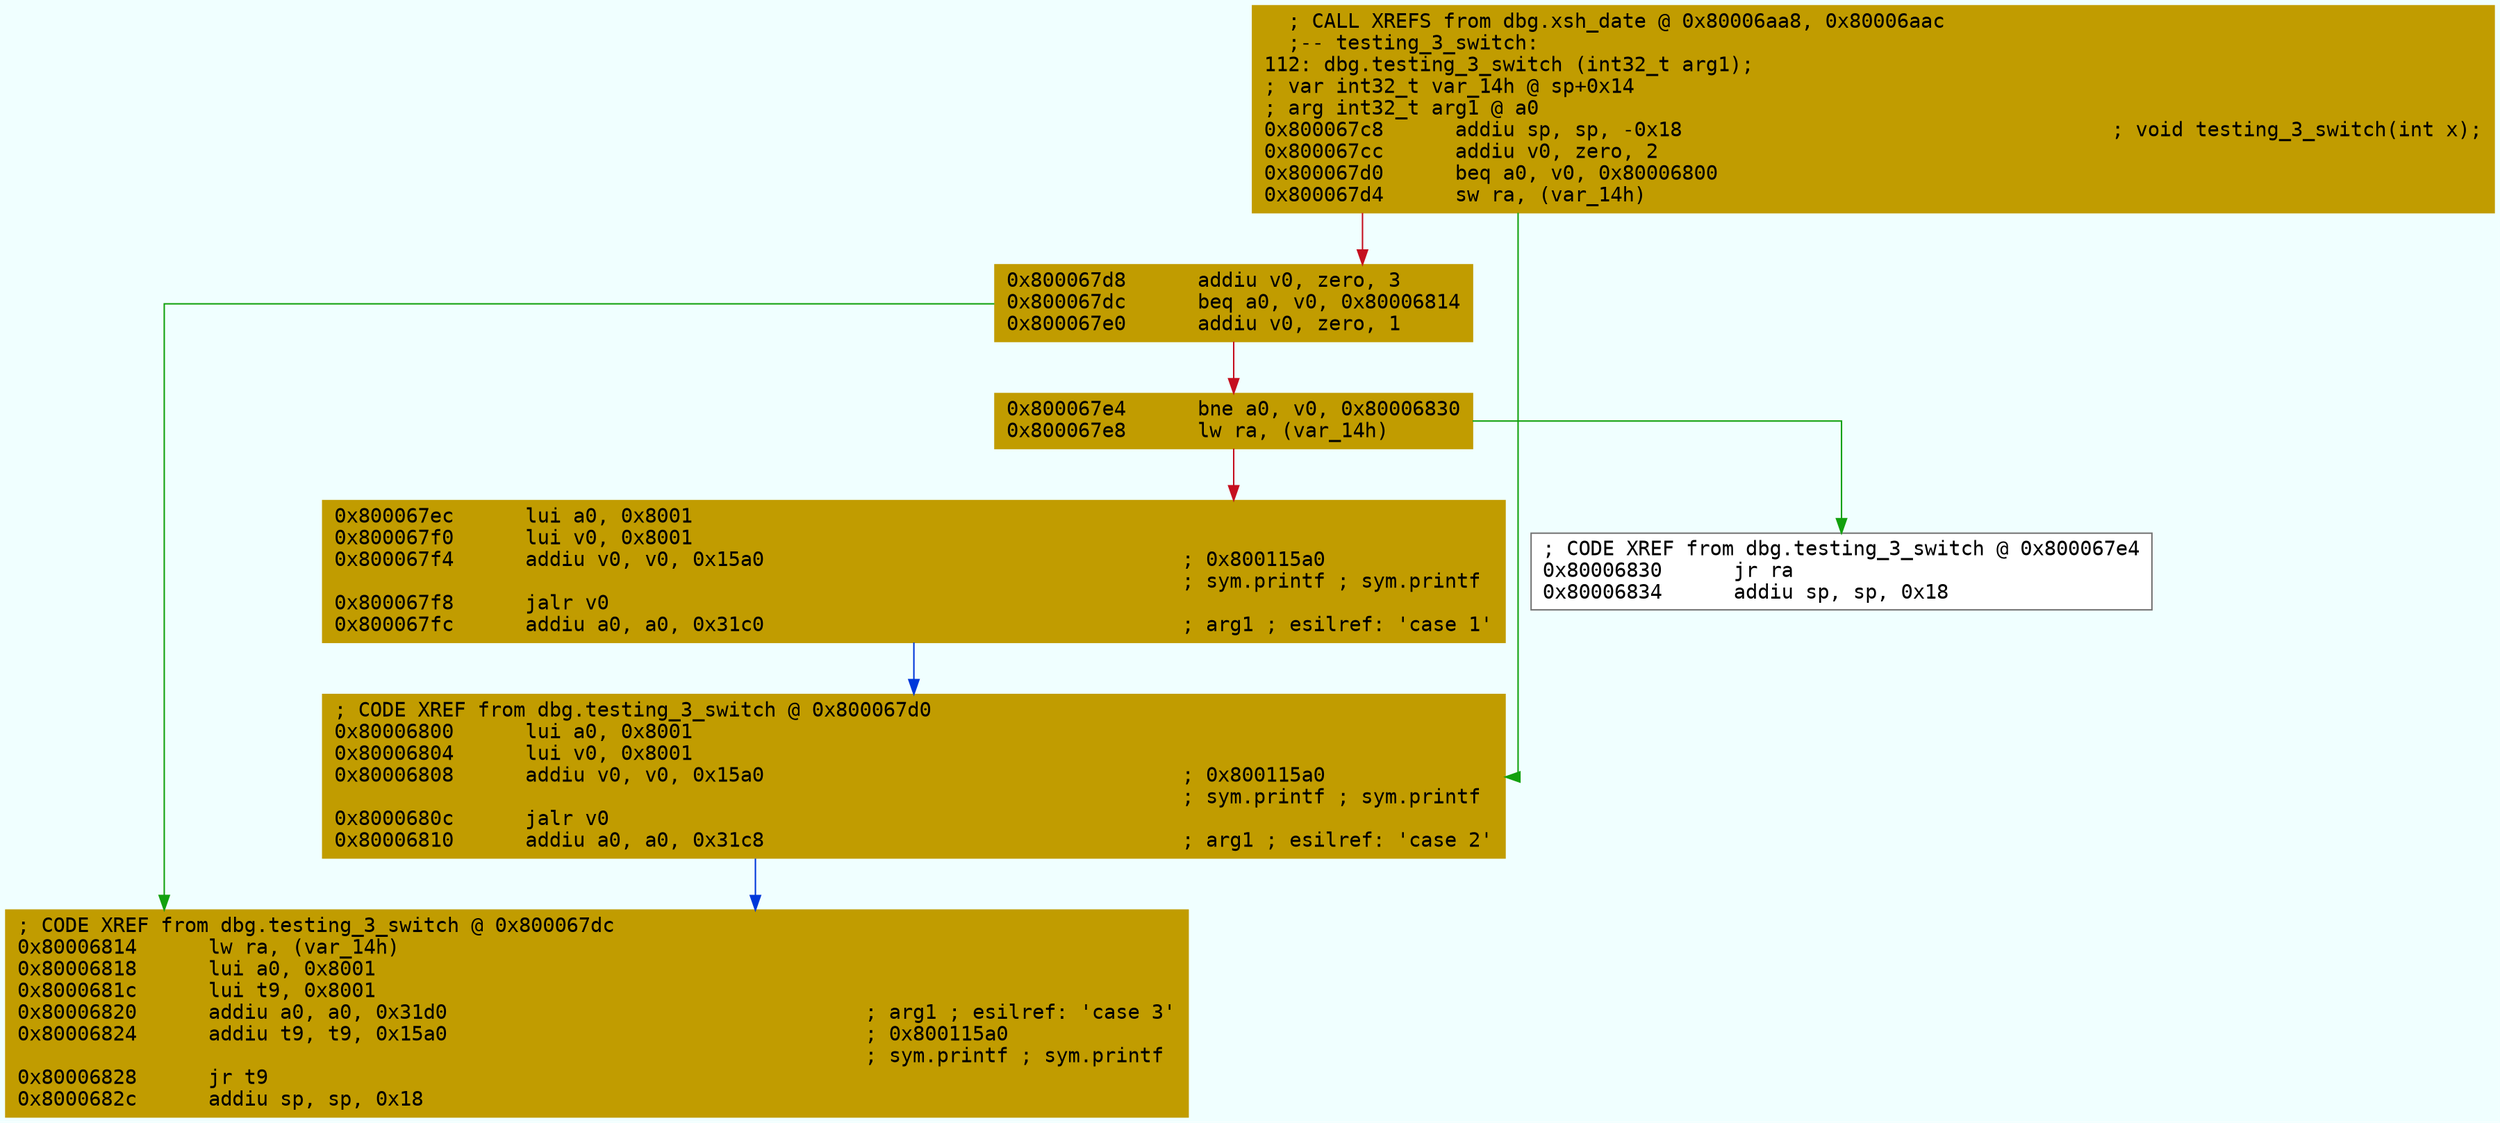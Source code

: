 digraph code {
	graph [bgcolor=azure fontsize=8 fontname="Courier" splines="ortho"];
	node [fillcolor=gray style=filled shape=box];
	edge [arrowhead="normal"];
	"0x800067c8" [URL="dbg.testing_3_switch/0x800067c8", fillcolor="#c19c00",color="#c19c00", fontname="Courier",label="  ; CALL XREFS from dbg.xsh_date @ 0x80006aa8, 0x80006aac\l  ;-- testing_3_switch:\l112: dbg.testing_3_switch (int32_t arg1);\l; var int32_t var_14h @ sp+0x14\l; arg int32_t arg1 @ a0\l0x800067c8      addiu sp, sp, -0x18                                    ; void testing_3_switch(int x);\l0x800067cc      addiu v0, zero, 2\l0x800067d0      beq a0, v0, 0x80006800\l0x800067d4      sw ra, (var_14h)\l"]
	"0x800067d8" [URL="dbg.testing_3_switch/0x800067d8", fillcolor="#c19c00",color="#c19c00", fontname="Courier",label="0x800067d8      addiu v0, zero, 3\l0x800067dc      beq a0, v0, 0x80006814\l0x800067e0      addiu v0, zero, 1\l"]
	"0x800067e4" [URL="dbg.testing_3_switch/0x800067e4", fillcolor="#c19c00",color="#c19c00", fontname="Courier",label="0x800067e4      bne a0, v0, 0x80006830\l0x800067e8      lw ra, (var_14h)\l"]
	"0x800067ec" [URL="dbg.testing_3_switch/0x800067ec", fillcolor="#c19c00",color="#c19c00", fontname="Courier",label="0x800067ec      lui a0, 0x8001\l0x800067f0      lui v0, 0x8001\l0x800067f4      addiu v0, v0, 0x15a0                                   ; 0x800115a0\l                                                                       ; sym.printf ; sym.printf\l0x800067f8      jalr v0\l0x800067fc      addiu a0, a0, 0x31c0                                   ; arg1 ; esilref: 'case 1'\l"]
	"0x80006800" [URL="dbg.testing_3_switch/0x80006800", fillcolor="#c19c00",color="#c19c00", fontname="Courier",label="; CODE XREF from dbg.testing_3_switch @ 0x800067d0\l0x80006800      lui a0, 0x8001\l0x80006804      lui v0, 0x8001\l0x80006808      addiu v0, v0, 0x15a0                                   ; 0x800115a0\l                                                                       ; sym.printf ; sym.printf\l0x8000680c      jalr v0\l0x80006810      addiu a0, a0, 0x31c8                                   ; arg1 ; esilref: 'case 2'\l"]
	"0x80006814" [URL="dbg.testing_3_switch/0x80006814", fillcolor="#c19c00",color="#c19c00", fontname="Courier",label="; CODE XREF from dbg.testing_3_switch @ 0x800067dc\l0x80006814      lw ra, (var_14h)\l0x80006818      lui a0, 0x8001\l0x8000681c      lui t9, 0x8001\l0x80006820      addiu a0, a0, 0x31d0                                   ; arg1 ; esilref: 'case 3'\l0x80006824      addiu t9, t9, 0x15a0                                   ; 0x800115a0\l                                                                       ; sym.printf ; sym.printf\l0x80006828      jr t9\l0x8000682c      addiu sp, sp, 0x18\l"]
	"0x80006830" [URL="dbg.testing_3_switch/0x80006830", fillcolor="white",color="#767676", fontname="Courier",label="; CODE XREF from dbg.testing_3_switch @ 0x800067e4\l0x80006830      jr ra\l0x80006834      addiu sp, sp, 0x18\l"]
        "0x800067c8" -> "0x80006800" [color="#13a10e"];
        "0x800067c8" -> "0x800067d8" [color="#c50f1f"];
        "0x800067d8" -> "0x80006814" [color="#13a10e"];
        "0x800067d8" -> "0x800067e4" [color="#c50f1f"];
        "0x800067e4" -> "0x80006830" [color="#13a10e"];
        "0x800067e4" -> "0x800067ec" [color="#c50f1f"];
        "0x800067ec" -> "0x80006800" [color="#0037da"];
        "0x80006800" -> "0x80006814" [color="#0037da"];
}
